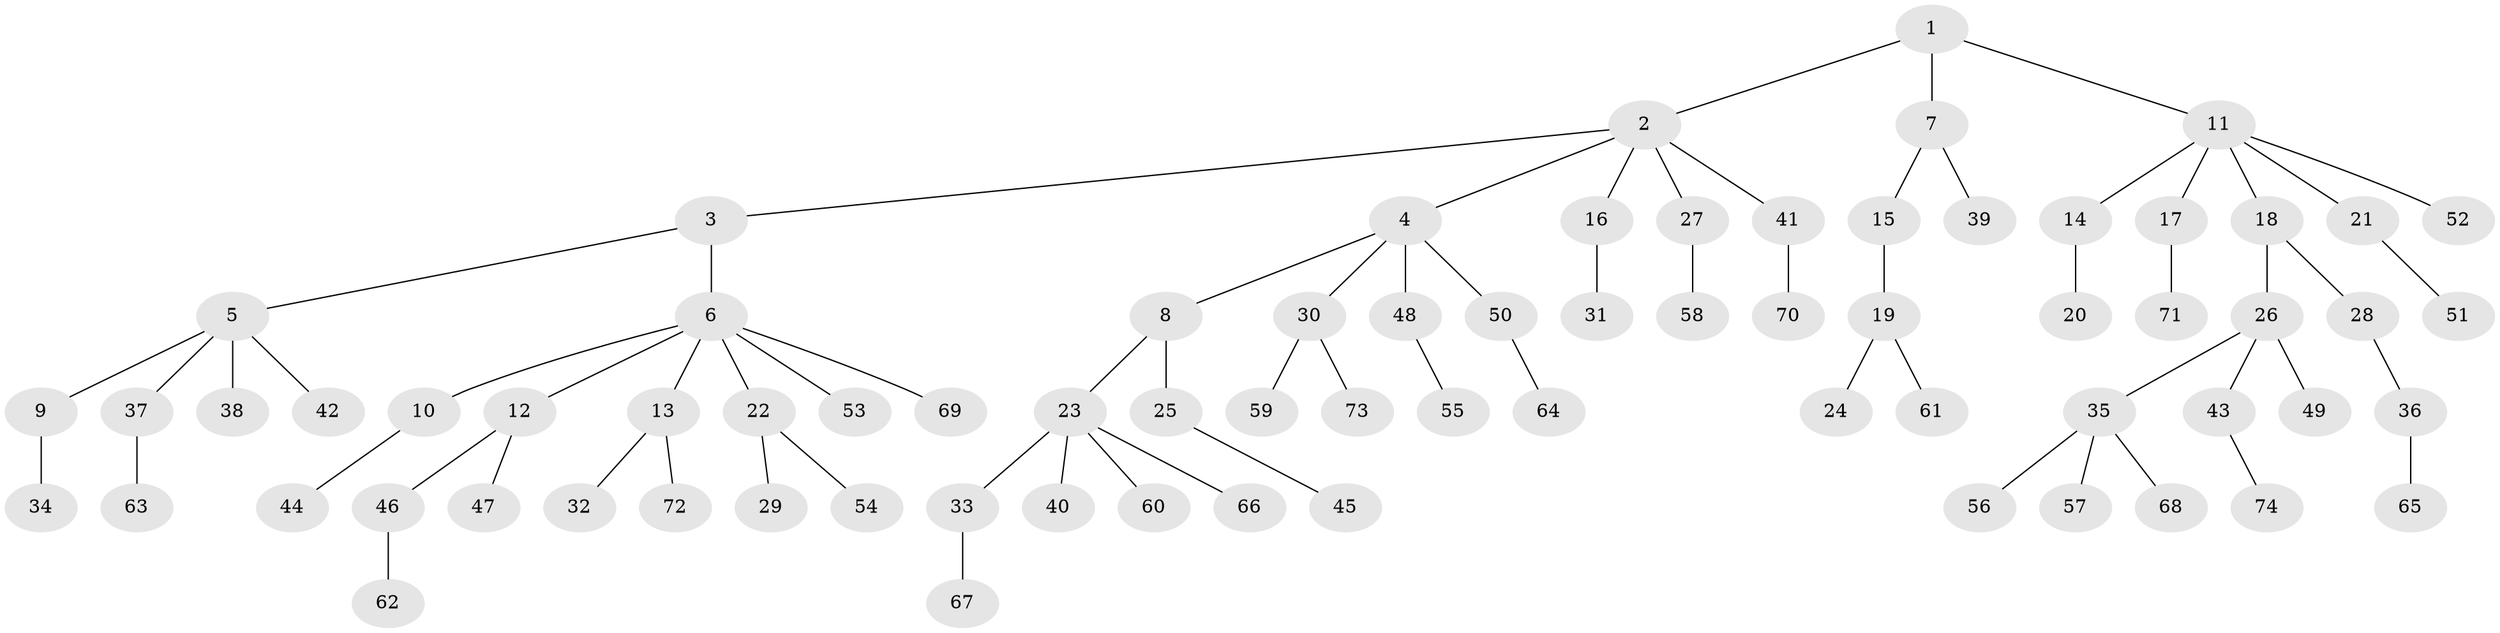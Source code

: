 // Generated by graph-tools (version 1.1) at 2025/26/03/09/25 03:26:30]
// undirected, 74 vertices, 73 edges
graph export_dot {
graph [start="1"]
  node [color=gray90,style=filled];
  1;
  2;
  3;
  4;
  5;
  6;
  7;
  8;
  9;
  10;
  11;
  12;
  13;
  14;
  15;
  16;
  17;
  18;
  19;
  20;
  21;
  22;
  23;
  24;
  25;
  26;
  27;
  28;
  29;
  30;
  31;
  32;
  33;
  34;
  35;
  36;
  37;
  38;
  39;
  40;
  41;
  42;
  43;
  44;
  45;
  46;
  47;
  48;
  49;
  50;
  51;
  52;
  53;
  54;
  55;
  56;
  57;
  58;
  59;
  60;
  61;
  62;
  63;
  64;
  65;
  66;
  67;
  68;
  69;
  70;
  71;
  72;
  73;
  74;
  1 -- 2;
  1 -- 7;
  1 -- 11;
  2 -- 3;
  2 -- 4;
  2 -- 16;
  2 -- 27;
  2 -- 41;
  3 -- 5;
  3 -- 6;
  4 -- 8;
  4 -- 30;
  4 -- 48;
  4 -- 50;
  5 -- 9;
  5 -- 37;
  5 -- 38;
  5 -- 42;
  6 -- 10;
  6 -- 12;
  6 -- 13;
  6 -- 22;
  6 -- 53;
  6 -- 69;
  7 -- 15;
  7 -- 39;
  8 -- 23;
  8 -- 25;
  9 -- 34;
  10 -- 44;
  11 -- 14;
  11 -- 17;
  11 -- 18;
  11 -- 21;
  11 -- 52;
  12 -- 46;
  12 -- 47;
  13 -- 32;
  13 -- 72;
  14 -- 20;
  15 -- 19;
  16 -- 31;
  17 -- 71;
  18 -- 26;
  18 -- 28;
  19 -- 24;
  19 -- 61;
  21 -- 51;
  22 -- 29;
  22 -- 54;
  23 -- 33;
  23 -- 40;
  23 -- 60;
  23 -- 66;
  25 -- 45;
  26 -- 35;
  26 -- 43;
  26 -- 49;
  27 -- 58;
  28 -- 36;
  30 -- 59;
  30 -- 73;
  33 -- 67;
  35 -- 56;
  35 -- 57;
  35 -- 68;
  36 -- 65;
  37 -- 63;
  41 -- 70;
  43 -- 74;
  46 -- 62;
  48 -- 55;
  50 -- 64;
}
